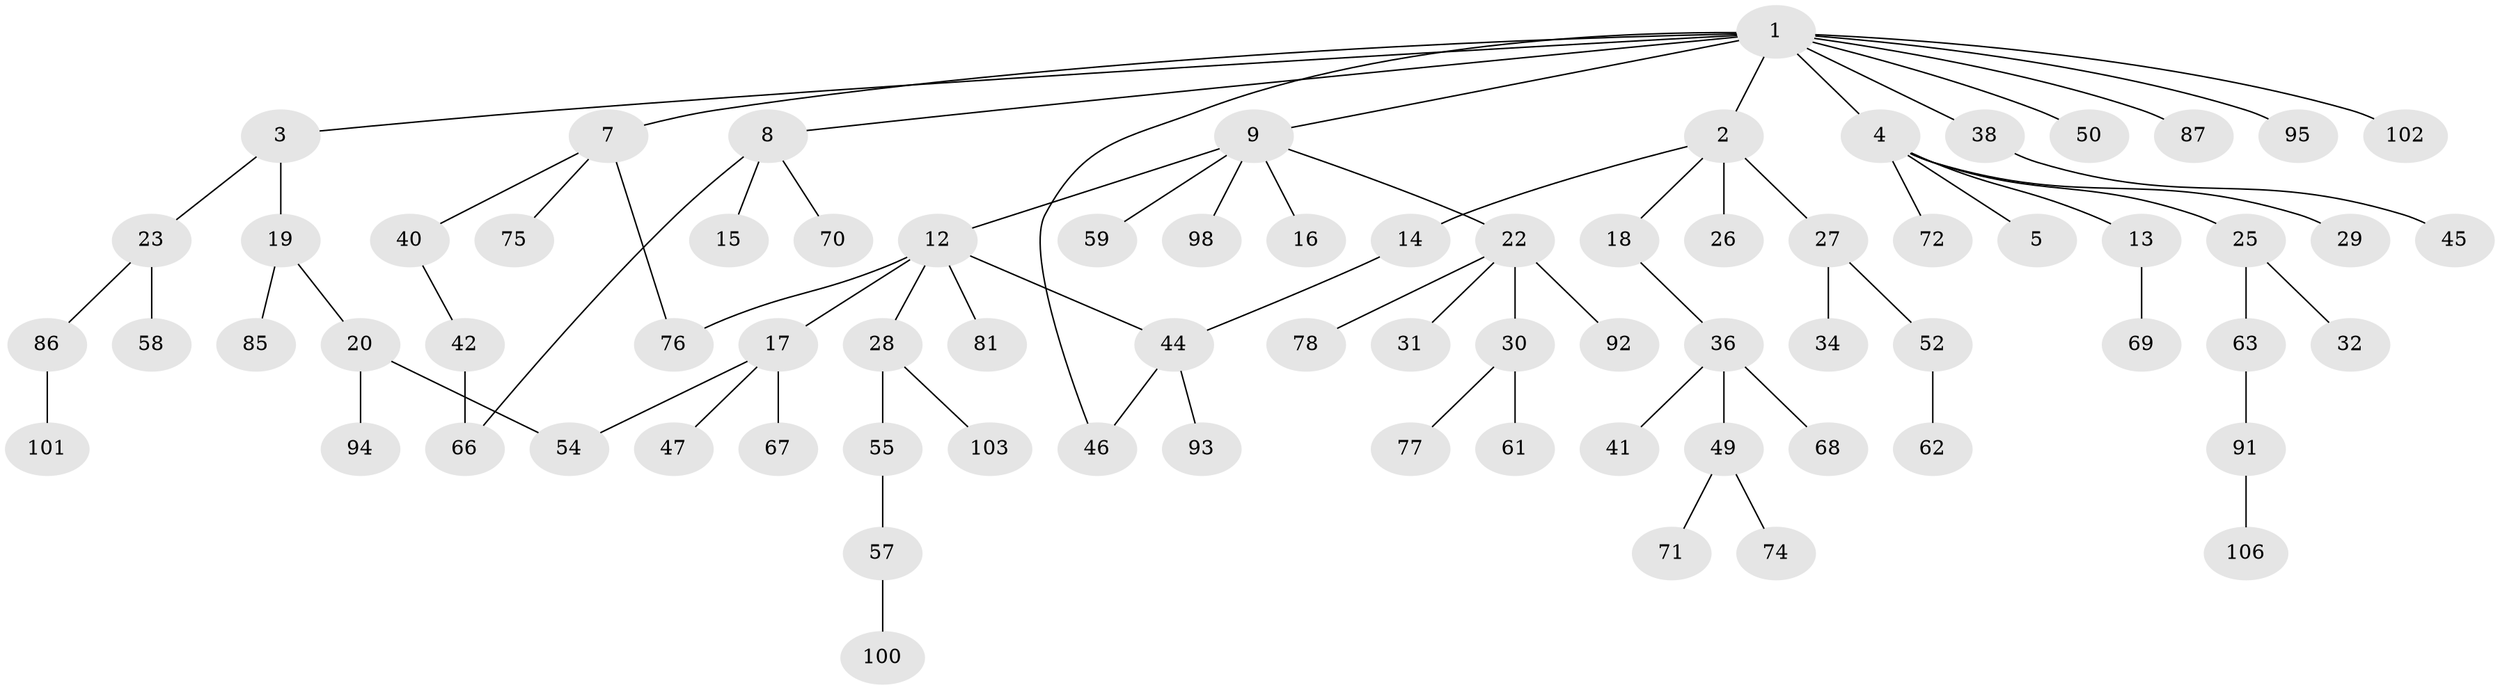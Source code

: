 // Generated by graph-tools (version 1.1) at 2025/51/02/27/25 19:51:36]
// undirected, 75 vertices, 79 edges
graph export_dot {
graph [start="1"]
  node [color=gray90,style=filled];
  1 [super="+10"];
  2 [super="+6"];
  3 [super="+56"];
  4 [super="+37"];
  5;
  7 [super="+24"];
  8 [super="+21"];
  9 [super="+11"];
  12 [super="+84"];
  13 [super="+79"];
  14;
  15;
  16 [super="+82"];
  17 [super="+43"];
  18 [super="+105"];
  19 [super="+51"];
  20 [super="+35"];
  22;
  23 [super="+65"];
  25;
  26;
  27;
  28;
  29;
  30 [super="+33"];
  31 [super="+64"];
  32;
  34 [super="+73"];
  36 [super="+39"];
  38 [super="+90"];
  40;
  41;
  42 [super="+48"];
  44 [super="+60"];
  45;
  46;
  47 [super="+80"];
  49 [super="+53"];
  50;
  52 [super="+104"];
  54 [super="+97"];
  55 [super="+96"];
  57;
  58;
  59;
  61;
  62;
  63;
  66 [super="+88"];
  67;
  68;
  69;
  70 [super="+108"];
  71;
  72;
  74;
  75;
  76 [super="+89"];
  77;
  78 [super="+83"];
  81 [super="+107"];
  85;
  86;
  87;
  91 [super="+99"];
  92;
  93;
  94;
  95;
  98;
  100;
  101;
  102;
  103;
  106;
  1 -- 2;
  1 -- 3;
  1 -- 4;
  1 -- 7;
  1 -- 8;
  1 -- 9;
  1 -- 50;
  1 -- 87;
  1 -- 102;
  1 -- 46;
  1 -- 38;
  1 -- 95;
  2 -- 14;
  2 -- 18;
  2 -- 26;
  2 -- 27;
  3 -- 19;
  3 -- 23;
  4 -- 5;
  4 -- 13;
  4 -- 25;
  4 -- 29;
  4 -- 72;
  7 -- 40;
  7 -- 75;
  7 -- 76;
  8 -- 15;
  8 -- 70;
  8 -- 66;
  9 -- 12;
  9 -- 16;
  9 -- 22;
  9 -- 98;
  9 -- 59;
  12 -- 17;
  12 -- 28;
  12 -- 81;
  12 -- 44;
  12 -- 76;
  13 -- 69;
  14 -- 44;
  17 -- 47;
  17 -- 67;
  17 -- 54;
  18 -- 36;
  19 -- 20;
  19 -- 85;
  20 -- 94;
  20 -- 54;
  22 -- 30;
  22 -- 31;
  22 -- 78;
  22 -- 92;
  23 -- 58;
  23 -- 86;
  25 -- 32;
  25 -- 63;
  27 -- 34;
  27 -- 52;
  28 -- 55;
  28 -- 103;
  30 -- 77;
  30 -- 61;
  36 -- 49;
  36 -- 41;
  36 -- 68;
  38 -- 45;
  40 -- 42;
  42 -- 66;
  44 -- 46;
  44 -- 93;
  49 -- 71;
  49 -- 74;
  52 -- 62;
  55 -- 57;
  57 -- 100;
  63 -- 91;
  86 -- 101;
  91 -- 106;
}
